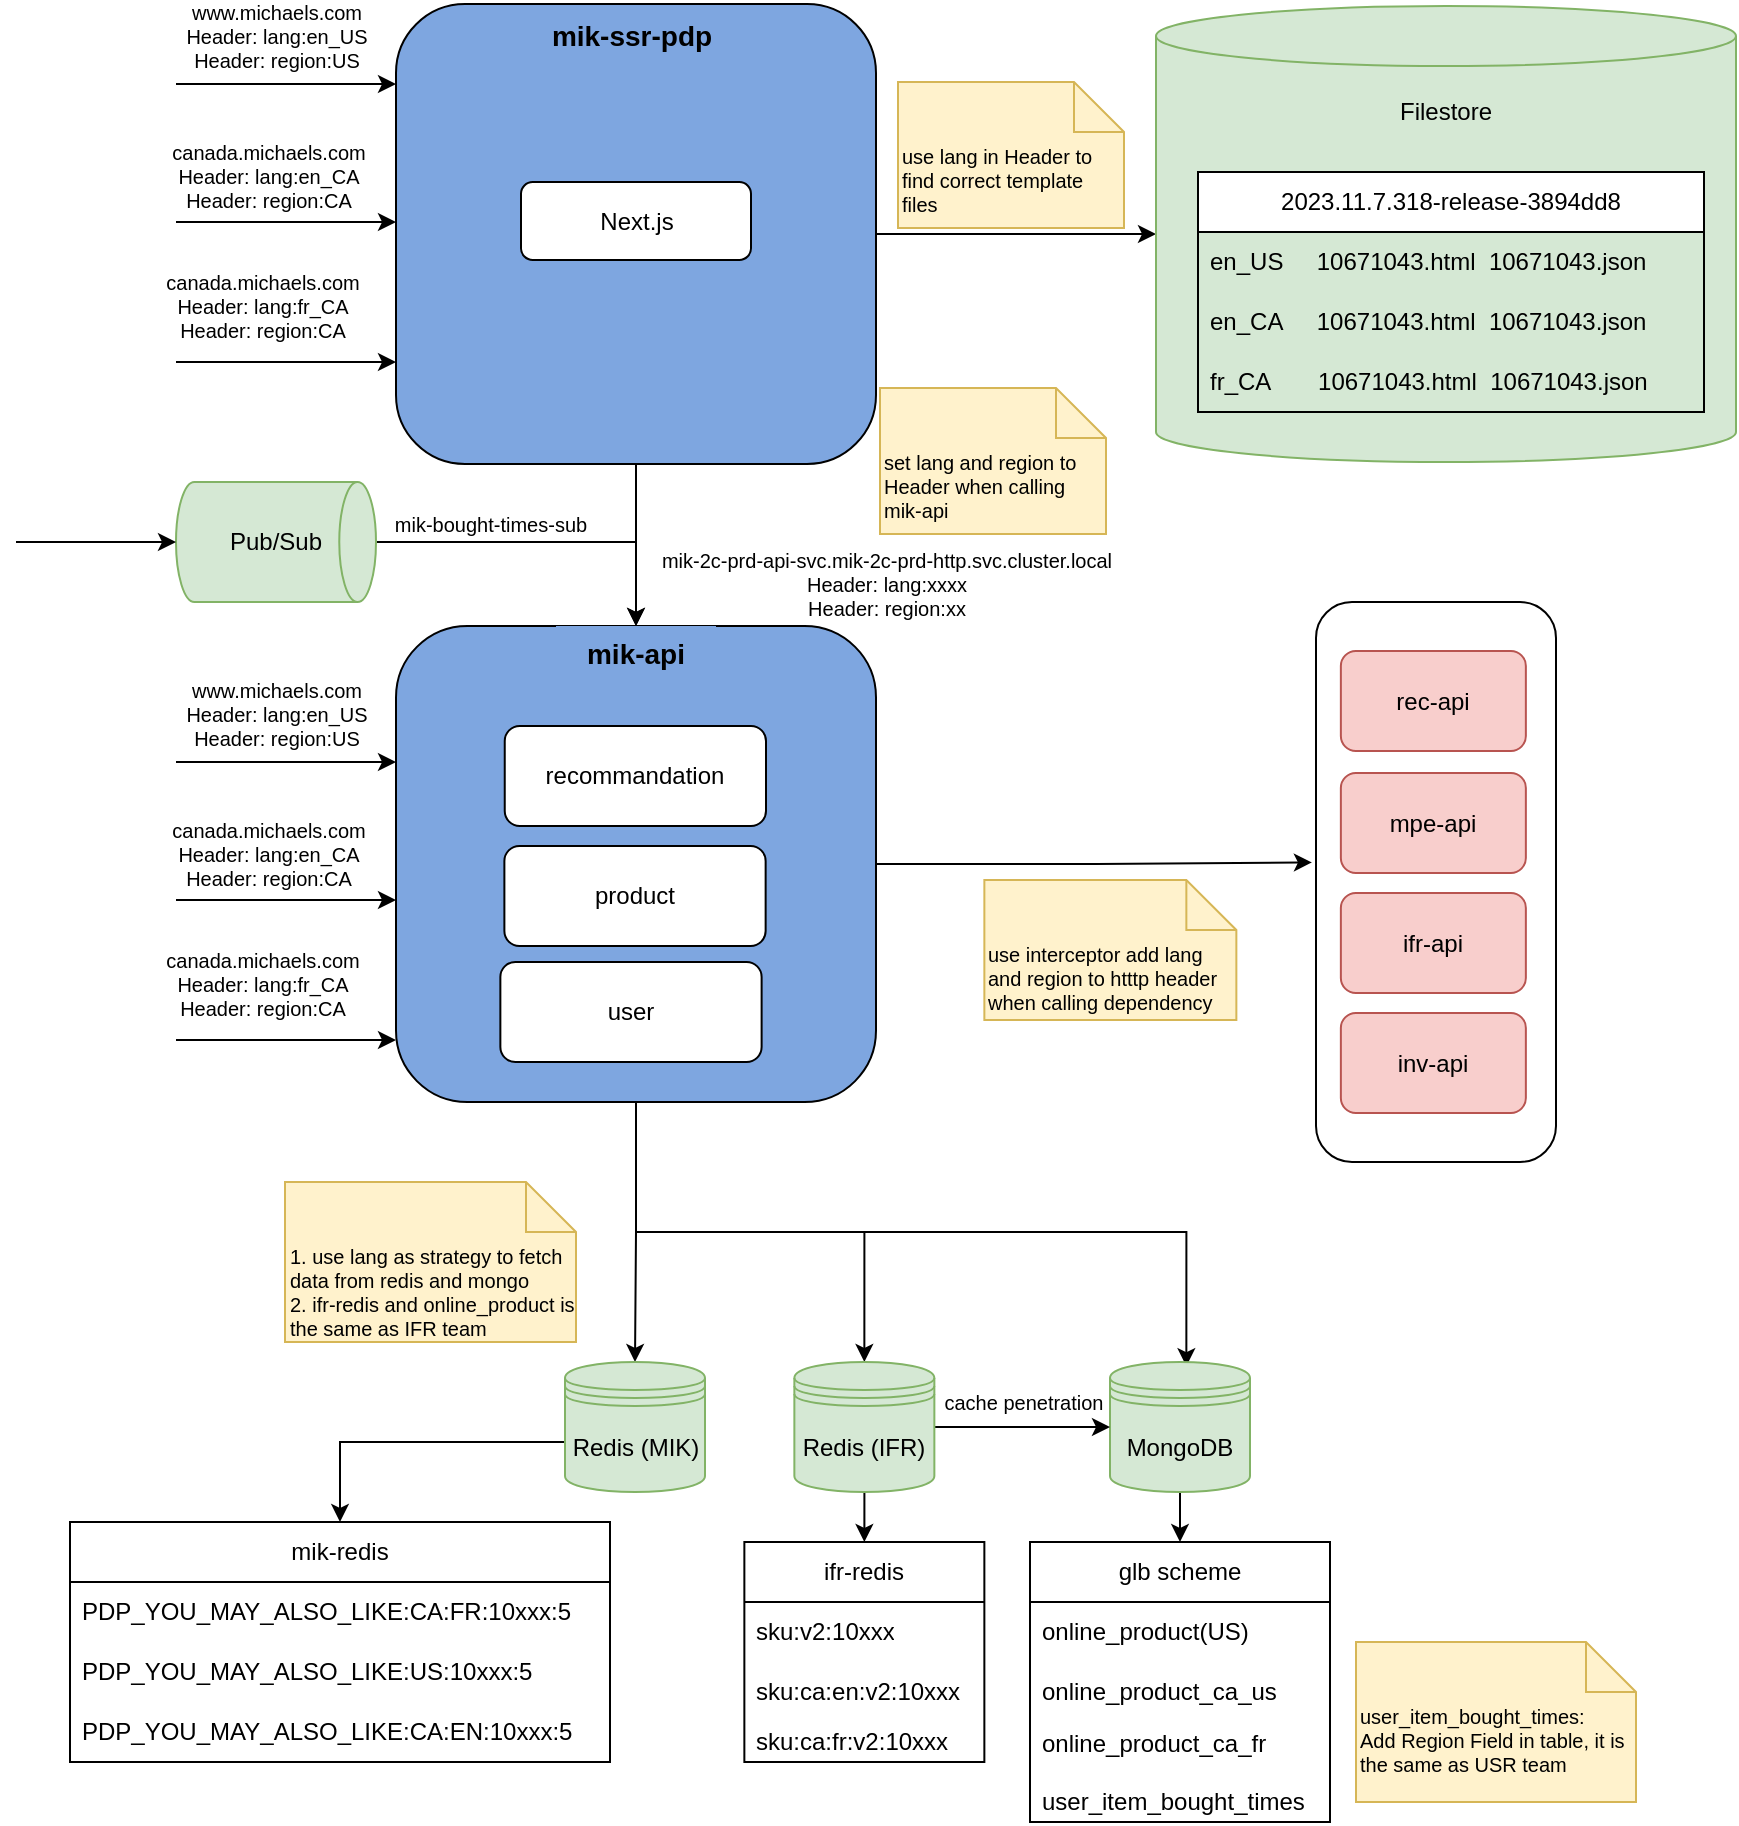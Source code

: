 <mxfile version="22.1.3" type="github">
  <diagram name="Page-1" id="QR13LYVDM_UBqeWPz9cc">
    <mxGraphModel dx="2043" dy="508" grid="1" gridSize="10" guides="1" tooltips="1" connect="1" arrows="1" fold="1" page="1" pageScale="1" pageWidth="827" pageHeight="1169" math="0" shadow="0">
      <root>
        <mxCell id="0" />
        <mxCell id="1" parent="0" />
        <mxCell id="PL2FB5nJ2DbedrhWA2Is-32" value="&lt;h1 style=&quot;text-align: justify;&quot;&gt;&lt;br&gt;&lt;/h1&gt;" style="rounded=1;whiteSpace=wrap;html=1;shadow=0;glass=0;sketch=0;fillStyle=auto;fontSize=10;strokeWidth=1;align=center;" vertex="1" parent="1">
          <mxGeometry x="610" y="310" width="120" height="280" as="geometry" />
        </mxCell>
        <mxCell id="PL2FB5nJ2DbedrhWA2Is-31" style="edgeStyle=orthogonalEdgeStyle;rounded=0;orthogonalLoop=1;jettySize=auto;html=1;entryX=-0.017;entryY=0.465;entryDx=0;entryDy=0;entryPerimeter=0;" edge="1" parent="1" source="q5pfX6Huioxld37214II-1" target="PL2FB5nJ2DbedrhWA2Is-32">
          <mxGeometry relative="1" as="geometry">
            <mxPoint x="540" y="441" as="targetPoint" />
          </mxGeometry>
        </mxCell>
        <mxCell id="PL2FB5nJ2DbedrhWA2Is-35" style="edgeStyle=orthogonalEdgeStyle;rounded=0;orthogonalLoop=1;jettySize=auto;html=1;entryX=0.5;entryY=0;entryDx=0;entryDy=0;" edge="1" parent="1" source="q5pfX6Huioxld37214II-1" target="q5pfX6Huioxld37214II-12">
          <mxGeometry relative="1" as="geometry" />
        </mxCell>
        <mxCell id="PL2FB5nJ2DbedrhWA2Is-37" style="edgeStyle=orthogonalEdgeStyle;rounded=0;orthogonalLoop=1;jettySize=auto;html=1;entryX=0.5;entryY=0;entryDx=0;entryDy=0;" edge="1" parent="1" source="q5pfX6Huioxld37214II-1" target="q5pfX6Huioxld37214II-10">
          <mxGeometry relative="1" as="geometry" />
        </mxCell>
        <mxCell id="PL2FB5nJ2DbedrhWA2Is-52" style="edgeStyle=orthogonalEdgeStyle;rounded=0;orthogonalLoop=1;jettySize=auto;html=1;entryX=0.951;entryY=0.202;entryDx=0;entryDy=0;entryPerimeter=0;" edge="1" parent="1" source="q5pfX6Huioxld37214II-1" target="PL2FB5nJ2DbedrhWA2Is-43">
          <mxGeometry relative="1" as="geometry" />
        </mxCell>
        <mxCell id="q5pfX6Huioxld37214II-1" value="&lt;h1 style=&quot;text-align: justify;&quot;&gt;&lt;br&gt;&lt;/h1&gt;" style="rounded=1;whiteSpace=wrap;html=1;shadow=0;glass=0;sketch=0;fillStyle=auto;fontSize=10;strokeWidth=1;fillColor=#7EA6E0;align=center;" parent="1" vertex="1">
          <mxGeometry x="150" y="322" width="240" height="238" as="geometry" />
        </mxCell>
        <mxCell id="q5pfX6Huioxld37214II-76" style="edgeStyle=orthogonalEdgeStyle;rounded=0;orthogonalLoop=1;jettySize=auto;html=1;entryX=0.5;entryY=0;entryDx=0;entryDy=0;" parent="1" source="q5pfX6Huioxld37214II-2" target="q5pfX6Huioxld37214II-71" edge="1">
          <mxGeometry relative="1" as="geometry" />
        </mxCell>
        <mxCell id="q5pfX6Huioxld37214II-2" value="&lt;font style=&quot;font-size: 12px;&quot;&gt;MongoDB&lt;/font&gt;" style="shape=datastore;whiteSpace=wrap;html=1;fillStyle=auto;fontSize=10;strokeWidth=1;fillColor=#d5e8d4;strokeColor=#82b366;" parent="1" vertex="1">
          <mxGeometry x="507" y="690" width="70" height="65" as="geometry" />
        </mxCell>
        <mxCell id="q5pfX6Huioxld37214II-3" value="&lt;b&gt;&lt;font style=&quot;font-size: 14px;&quot;&gt;mik-api&lt;/font&gt;&lt;/b&gt;" style="rounded=0;whiteSpace=wrap;html=1;shadow=0;glass=0;sketch=0;fillStyle=auto;fontSize=10;strokeWidth=1;fillColor=#7EA6E0;strokeColor=none;" parent="1" vertex="1">
          <mxGeometry x="230" y="322" width="80" height="28" as="geometry" />
        </mxCell>
        <mxCell id="PL2FB5nJ2DbedrhWA2Is-10" style="edgeStyle=orthogonalEdgeStyle;rounded=0;orthogonalLoop=1;jettySize=auto;html=1;" edge="1" parent="1" source="q5pfX6Huioxld37214II-7" target="q5pfX6Huioxld37214II-1">
          <mxGeometry relative="1" as="geometry" />
        </mxCell>
        <mxCell id="PL2FB5nJ2DbedrhWA2Is-16" style="edgeStyle=orthogonalEdgeStyle;rounded=0;orthogonalLoop=1;jettySize=auto;html=1;" edge="1" parent="1" source="q5pfX6Huioxld37214II-7" target="q5pfX6Huioxld37214II-9">
          <mxGeometry relative="1" as="geometry" />
        </mxCell>
        <mxCell id="q5pfX6Huioxld37214II-7" value="&lt;h1 style=&quot;text-align: justify;&quot;&gt;&lt;br&gt;&lt;/h1&gt;" style="rounded=1;whiteSpace=wrap;html=1;shadow=0;glass=0;sketch=0;fillStyle=auto;fontSize=10;strokeWidth=1;fillColor=#7EA6E0;align=center;" parent="1" vertex="1">
          <mxGeometry x="150" y="11" width="240" height="230" as="geometry" />
        </mxCell>
        <mxCell id="q5pfX6Huioxld37214II-8" value="&lt;b style=&quot;&quot;&gt;&lt;font style=&quot;font-size: 14px;&quot;&gt;mik-ssr-pdp&lt;/font&gt;&lt;/b&gt;" style="rounded=0;whiteSpace=wrap;html=1;shadow=0;glass=0;sketch=0;fillStyle=auto;fontSize=10;strokeWidth=1;fillColor=#7EA6E0;strokeColor=none;" parent="1" vertex="1">
          <mxGeometry x="217.5" y="17" width="100" height="20" as="geometry" />
        </mxCell>
        <mxCell id="q5pfX6Huioxld37214II-9" value="&amp;nbsp;" style="shape=cylinder3;whiteSpace=wrap;html=1;boundedLbl=1;backgroundOutline=1;size=15;shadow=0;glass=0;sketch=0;fillStyle=auto;fontSize=12;strokeWidth=1;fillColor=#d5e8d4;strokeColor=#82b366;" parent="1" vertex="1">
          <mxGeometry x="530" y="12" width="290" height="228" as="geometry" />
        </mxCell>
        <mxCell id="q5pfX6Huioxld37214II-81" style="edgeStyle=orthogonalEdgeStyle;rounded=0;orthogonalLoop=1;jettySize=auto;html=1;entryX=0.5;entryY=0;entryDx=0;entryDy=0;" parent="1" source="q5pfX6Huioxld37214II-10" target="q5pfX6Huioxld37214II-77" edge="1">
          <mxGeometry relative="1" as="geometry" />
        </mxCell>
        <mxCell id="PL2FB5nJ2DbedrhWA2Is-42" value="" style="edgeStyle=orthogonalEdgeStyle;rounded=0;orthogonalLoop=1;jettySize=auto;html=1;" edge="1" parent="1" source="q5pfX6Huioxld37214II-10" target="q5pfX6Huioxld37214II-2">
          <mxGeometry relative="1" as="geometry" />
        </mxCell>
        <mxCell id="q5pfX6Huioxld37214II-10" value="&lt;font style=&quot;font-size: 12px;&quot;&gt;Redis (IFR)&lt;/font&gt;" style="shape=datastore;whiteSpace=wrap;html=1;fillStyle=auto;fontSize=10;strokeWidth=1;fillColor=#d5e8d4;strokeColor=#82b366;" parent="1" vertex="1">
          <mxGeometry x="349.18" y="690" width="70" height="65" as="geometry" />
        </mxCell>
        <mxCell id="PL2FB5nJ2DbedrhWA2Is-45" style="edgeStyle=orthogonalEdgeStyle;rounded=0;orthogonalLoop=1;jettySize=auto;html=1;entryX=0.5;entryY=0;entryDx=0;entryDy=0;" edge="1" parent="1" source="q5pfX6Huioxld37214II-11" target="q5pfX6Huioxld37214II-3">
          <mxGeometry relative="1" as="geometry" />
        </mxCell>
        <mxCell id="q5pfX6Huioxld37214II-11" value="&lt;font style=&quot;font-size: 12px;&quot;&gt;Pub/Sub&lt;/font&gt;" style="strokeWidth=1;html=1;shape=mxgraph.flowchart.direct_data;whiteSpace=wrap;fillColor=#d5e8d4;strokeColor=#82b366;" parent="1" vertex="1">
          <mxGeometry x="40" y="250" width="100" height="60" as="geometry" />
        </mxCell>
        <mxCell id="PL2FB5nJ2DbedrhWA2Is-38" style="edgeStyle=orthogonalEdgeStyle;rounded=0;orthogonalLoop=1;jettySize=auto;html=1;entryX=0.5;entryY=0;entryDx=0;entryDy=0;" edge="1" parent="1" source="q5pfX6Huioxld37214II-12" target="q5pfX6Huioxld37214II-83">
          <mxGeometry relative="1" as="geometry">
            <mxPoint x="114.5" y="760" as="targetPoint" />
            <Array as="points">
              <mxPoint x="122.5" y="730" />
            </Array>
          </mxGeometry>
        </mxCell>
        <mxCell id="q5pfX6Huioxld37214II-12" value="&lt;font style=&quot;font-size: 12px;&quot;&gt;Redis (MIK)&lt;/font&gt;" style="shape=datastore;whiteSpace=wrap;html=1;fillStyle=auto;fontSize=10;strokeWidth=1;fillColor=#d5e8d4;strokeColor=#82b366;" parent="1" vertex="1">
          <mxGeometry x="234.5" y="690" width="70" height="65" as="geometry" />
        </mxCell>
        <mxCell id="q5pfX6Huioxld37214II-22" value="product" style="rounded=1;whiteSpace=wrap;html=1;fillStyle=auto;fillColor=#FFFFFF;strokeWidth=1;aspect=fixed;" parent="1" vertex="1">
          <mxGeometry x="204.19" y="432" width="130.63" height="50" as="geometry" />
        </mxCell>
        <mxCell id="q5pfX6Huioxld37214II-23" value="inv-api" style="rounded=1;whiteSpace=wrap;html=1;fillStyle=auto;fillColor=#f8cecc;strokeWidth=1;strokeColor=#b85450;" parent="1" vertex="1">
          <mxGeometry x="622.43" y="515.5" width="92.5" height="50" as="geometry" />
        </mxCell>
        <mxCell id="q5pfX6Huioxld37214II-24" value="ifr-api" style="rounded=1;whiteSpace=wrap;html=1;fillStyle=auto;fillColor=#f8cecc;strokeWidth=1;strokeColor=#b85450;" parent="1" vertex="1">
          <mxGeometry x="622.43" y="455.5" width="92.5" height="50" as="geometry" />
        </mxCell>
        <mxCell id="q5pfX6Huioxld37214II-25" value="rec-api" style="rounded=1;whiteSpace=wrap;html=1;fillStyle=auto;fillColor=#f8cecc;strokeWidth=1;strokeColor=#b85450;" parent="1" vertex="1">
          <mxGeometry x="622.43" y="334.5" width="92.5" height="50" as="geometry" />
        </mxCell>
        <mxCell id="q5pfX6Huioxld37214II-26" value="mpe-api" style="rounded=1;whiteSpace=wrap;html=1;fillStyle=auto;fillColor=#f8cecc;strokeWidth=1;strokeColor=#b85450;" parent="1" vertex="1">
          <mxGeometry x="622.43" y="395.5" width="92.5" height="50" as="geometry" />
        </mxCell>
        <mxCell id="q5pfX6Huioxld37214II-32" value="Next.js" style="rounded=1;whiteSpace=wrap;html=1;fillStyle=auto;fillColor=#FFFFFF;strokeWidth=1;" parent="1" vertex="1">
          <mxGeometry x="212.5" y="100" width="115" height="39" as="geometry" />
        </mxCell>
        <mxCell id="q5pfX6Huioxld37214II-52" value="mik-bought-times-sub" style="edgeLabel;html=1;align=center;verticalAlign=middle;resizable=0;points=[];fontSize=10;" parent="1" connectable="0" vertex="1">
          <mxGeometry x="160" y="260" as="geometry">
            <mxPoint x="37" y="11" as="offset" />
          </mxGeometry>
        </mxCell>
        <mxCell id="q5pfX6Huioxld37214II-63" value="2023.11.7.318-release-3894dd8" style="swimlane;fontStyle=0;childLayout=stackLayout;horizontal=1;startSize=30;horizontalStack=0;resizeParent=1;resizeParentMax=0;resizeLast=0;collapsible=1;marginBottom=0;whiteSpace=wrap;html=1;" parent="1" vertex="1">
          <mxGeometry x="551" y="95" width="253" height="120" as="geometry" />
        </mxCell>
        <mxCell id="q5pfX6Huioxld37214II-64" value="en_US&amp;nbsp;&lt;span style=&quot;&quot;&gt;&lt;span style=&quot;&quot;&gt;&amp;nbsp;&amp;nbsp;&amp;nbsp;&amp;nbsp;&lt;/span&gt;&lt;/span&gt;10671043.html&lt;span style=&quot;&quot;&gt;&lt;span style=&quot;white-space: pre;&quot;&gt;&amp;nbsp;&amp;nbsp;&lt;/span&gt;&lt;/span&gt;10671043.json" style="text;strokeColor=none;fillColor=none;align=left;verticalAlign=middle;spacingLeft=4;spacingRight=4;overflow=hidden;points=[[0,0.5],[1,0.5]];portConstraint=eastwest;rotatable=0;whiteSpace=wrap;html=1;" parent="q5pfX6Huioxld37214II-63" vertex="1">
          <mxGeometry y="30" width="253" height="30" as="geometry" />
        </mxCell>
        <mxCell id="q5pfX6Huioxld37214II-65" value="en_CA&lt;span style=&quot;&quot;&gt;&lt;span style=&quot;white-space: pre;&quot;&gt;&amp;nbsp;&amp;nbsp;&amp;nbsp;&amp;nbsp; &lt;/span&gt;&lt;/span&gt;10671043.html&amp;nbsp; 10671043.json" style="text;strokeColor=none;fillColor=none;align=left;verticalAlign=middle;spacingLeft=4;spacingRight=4;overflow=hidden;points=[[0,0.5],[1,0.5]];portConstraint=eastwest;rotatable=0;whiteSpace=wrap;html=1;" parent="q5pfX6Huioxld37214II-63" vertex="1">
          <mxGeometry y="60" width="253" height="30" as="geometry" />
        </mxCell>
        <mxCell id="q5pfX6Huioxld37214II-66" value="fr_CA&lt;span style=&quot;&quot;&gt;&lt;span style=&quot;white-space: pre;&quot;&gt;&amp;nbsp;&amp;nbsp;&amp;nbsp;&amp;nbsp;   &lt;/span&gt;&lt;/span&gt;10671043.html&amp;nbsp;&amp;nbsp;&lt;span style=&quot;border-color: var(--border-color);&quot;&gt;&lt;/span&gt;10671043.json" style="text;strokeColor=none;fillColor=none;align=left;verticalAlign=middle;spacingLeft=4;spacingRight=4;overflow=hidden;points=[[0,0.5],[1,0.5]];portConstraint=eastwest;rotatable=0;whiteSpace=wrap;html=1;" parent="q5pfX6Huioxld37214II-63" vertex="1">
          <mxGeometry y="90" width="253" height="30" as="geometry" />
        </mxCell>
        <mxCell id="q5pfX6Huioxld37214II-71" value="glb scheme" style="swimlane;fontStyle=0;childLayout=stackLayout;horizontal=1;startSize=30;horizontalStack=0;resizeParent=1;resizeParentMax=0;resizeLast=0;collapsible=1;marginBottom=0;whiteSpace=wrap;html=1;" parent="1" vertex="1">
          <mxGeometry x="467" y="780" width="150" height="140" as="geometry" />
        </mxCell>
        <mxCell id="q5pfX6Huioxld37214II-72" value="online_product(US)" style="text;strokeColor=none;fillColor=none;align=left;verticalAlign=middle;spacingLeft=4;spacingRight=4;overflow=hidden;points=[[0,0.5],[1,0.5]];portConstraint=eastwest;rotatable=0;whiteSpace=wrap;html=1;" parent="q5pfX6Huioxld37214II-71" vertex="1">
          <mxGeometry y="30" width="150" height="30" as="geometry" />
        </mxCell>
        <mxCell id="q5pfX6Huioxld37214II-73" value="online_product_ca_us" style="text;strokeColor=none;fillColor=none;align=left;verticalAlign=middle;spacingLeft=4;spacingRight=4;overflow=hidden;points=[[0,0.5],[1,0.5]];portConstraint=eastwest;rotatable=0;whiteSpace=wrap;html=1;" parent="q5pfX6Huioxld37214II-71" vertex="1">
          <mxGeometry y="60" width="150" height="30" as="geometry" />
        </mxCell>
        <mxCell id="q5pfX6Huioxld37214II-74" value="online_product_ca_fr&lt;br&gt;&lt;br&gt;user_item_bought_times" style="text;strokeColor=none;fillColor=none;align=left;verticalAlign=middle;spacingLeft=4;spacingRight=4;overflow=hidden;points=[[0,0.5],[1,0.5]];portConstraint=eastwest;rotatable=0;whiteSpace=wrap;html=1;" parent="q5pfX6Huioxld37214II-71" vertex="1">
          <mxGeometry y="90" width="150" height="50" as="geometry" />
        </mxCell>
        <mxCell id="q5pfX6Huioxld37214II-77" value="ifr-redis" style="swimlane;fontStyle=0;childLayout=stackLayout;horizontal=1;startSize=30;horizontalStack=0;resizeParent=1;resizeParentMax=0;resizeLast=0;collapsible=1;marginBottom=0;whiteSpace=wrap;html=1;" parent="1" vertex="1">
          <mxGeometry x="324.18" y="780" width="120" height="110" as="geometry" />
        </mxCell>
        <mxCell id="q5pfX6Huioxld37214II-78" value="sku:v2:10xxx" style="text;strokeColor=none;fillColor=none;align=left;verticalAlign=middle;spacingLeft=4;spacingRight=4;overflow=hidden;points=[[0,0.5],[1,0.5]];portConstraint=eastwest;rotatable=0;whiteSpace=wrap;html=1;" parent="q5pfX6Huioxld37214II-77" vertex="1">
          <mxGeometry y="30" width="120" height="30" as="geometry" />
        </mxCell>
        <mxCell id="q5pfX6Huioxld37214II-79" value="sku:ca:en:v2:10xxx" style="text;strokeColor=none;fillColor=none;align=left;verticalAlign=middle;spacingLeft=4;spacingRight=4;overflow=hidden;points=[[0,0.5],[1,0.5]];portConstraint=eastwest;rotatable=0;whiteSpace=wrap;html=1;" parent="q5pfX6Huioxld37214II-77" vertex="1">
          <mxGeometry y="60" width="120" height="30" as="geometry" />
        </mxCell>
        <mxCell id="q5pfX6Huioxld37214II-80" value="sku:ca:fr:v2:10xxx" style="text;strokeColor=none;fillColor=none;align=left;verticalAlign=middle;spacingLeft=4;spacingRight=4;overflow=hidden;points=[[0,0.5],[1,0.5]];portConstraint=eastwest;rotatable=0;whiteSpace=wrap;html=1;" parent="q5pfX6Huioxld37214II-77" vertex="1">
          <mxGeometry y="90" width="120" height="20" as="geometry" />
        </mxCell>
        <mxCell id="q5pfX6Huioxld37214II-83" value="mik-redis" style="swimlane;fontStyle=0;childLayout=stackLayout;horizontal=1;startSize=30;horizontalStack=0;resizeParent=1;resizeParentMax=0;resizeLast=0;collapsible=1;marginBottom=0;whiteSpace=wrap;html=1;" parent="1" vertex="1">
          <mxGeometry x="-13.0" y="770" width="270" height="120" as="geometry" />
        </mxCell>
        <mxCell id="q5pfX6Huioxld37214II-86" value="PDP_YOU_MAY_ALSO_LIKE:CA:FR:10xxx:5" style="text;strokeColor=none;fillColor=none;align=left;verticalAlign=middle;spacingLeft=4;spacingRight=4;overflow=hidden;points=[[0,0.5],[1,0.5]];portConstraint=eastwest;rotatable=0;whiteSpace=wrap;html=1;" parent="q5pfX6Huioxld37214II-83" vertex="1">
          <mxGeometry y="30" width="270" height="30" as="geometry" />
        </mxCell>
        <mxCell id="q5pfX6Huioxld37214II-84" value="PDP_YOU_MAY_ALSO_LIKE:US:10xxx:5" style="text;strokeColor=none;fillColor=none;align=left;verticalAlign=middle;spacingLeft=4;spacingRight=4;overflow=hidden;points=[[0,0.5],[1,0.5]];portConstraint=eastwest;rotatable=0;whiteSpace=wrap;html=1;" parent="q5pfX6Huioxld37214II-83" vertex="1">
          <mxGeometry y="60" width="270" height="30" as="geometry" />
        </mxCell>
        <mxCell id="q5pfX6Huioxld37214II-85" value="PDP_YOU_MAY_ALSO_LIKE:CA:EN:10xxx:5" style="text;strokeColor=none;fillColor=none;align=left;verticalAlign=middle;spacingLeft=4;spacingRight=4;overflow=hidden;points=[[0,0.5],[1,0.5]];portConstraint=eastwest;rotatable=0;whiteSpace=wrap;html=1;" parent="q5pfX6Huioxld37214II-83" vertex="1">
          <mxGeometry y="90" width="270" height="30" as="geometry" />
        </mxCell>
        <mxCell id="PL2FB5nJ2DbedrhWA2Is-4" value="" style="endArrow=classic;html=1;rounded=0;" edge="1" parent="1">
          <mxGeometry width="50" height="50" relative="1" as="geometry">
            <mxPoint x="40" y="51" as="sourcePoint" />
            <mxPoint x="150" y="51" as="targetPoint" />
          </mxGeometry>
        </mxCell>
        <mxCell id="PL2FB5nJ2DbedrhWA2Is-7" value="www.michaels.com&lt;br style=&quot;font-size: 10px;&quot;&gt;Header: lang:en_US&lt;br style=&quot;font-size: 10px;&quot;&gt;Header: region:US" style="edgeLabel;html=1;align=center;verticalAlign=middle;resizable=0;points=[];fontSize=10;" vertex="1" connectable="0" parent="PL2FB5nJ2DbedrhWA2Is-4">
          <mxGeometry x="0.018" y="2" relative="1" as="geometry">
            <mxPoint x="-6" y="-22" as="offset" />
          </mxGeometry>
        </mxCell>
        <mxCell id="PL2FB5nJ2DbedrhWA2Is-5" value="" style="endArrow=classic;html=1;rounded=0;" edge="1" parent="1">
          <mxGeometry width="50" height="50" relative="1" as="geometry">
            <mxPoint x="40" y="120" as="sourcePoint" />
            <mxPoint x="150" y="120" as="targetPoint" />
          </mxGeometry>
        </mxCell>
        <mxCell id="PL2FB5nJ2DbedrhWA2Is-6" value="" style="endArrow=classic;html=1;rounded=0;" edge="1" parent="1">
          <mxGeometry width="50" height="50" relative="1" as="geometry">
            <mxPoint x="40" y="190" as="sourcePoint" />
            <mxPoint x="150" y="190" as="targetPoint" />
          </mxGeometry>
        </mxCell>
        <mxCell id="PL2FB5nJ2DbedrhWA2Is-8" value="canada.michaels.com&lt;br style=&quot;font-size: 10px;&quot;&gt;Header: lang:en_CA&lt;br style=&quot;font-size: 10px;&quot;&gt;Header: region:CA" style="edgeLabel;html=1;align=center;verticalAlign=middle;resizable=0;points=[];fontSize=10;" vertex="1" connectable="0" parent="1">
          <mxGeometry x="90" y="93" as="geometry">
            <mxPoint x="-4" y="4" as="offset" />
          </mxGeometry>
        </mxCell>
        <mxCell id="PL2FB5nJ2DbedrhWA2Is-9" value="canada.michaels.com&lt;br style=&quot;font-size: 10px;&quot;&gt;Header: lang:fr_CA&lt;br style=&quot;font-size: 10px;&quot;&gt;Header: region:CA" style="edgeLabel;html=1;align=center;verticalAlign=middle;resizable=0;points=[];fontSize=10;" vertex="1" connectable="0" parent="1">
          <mxGeometry x="90" y="160" as="geometry">
            <mxPoint x="-7" y="2" as="offset" />
          </mxGeometry>
        </mxCell>
        <mxCell id="PL2FB5nJ2DbedrhWA2Is-11" value="mik-2c-prd-api-svc.mik-2c-prd-http.svc.cluster.local&lt;br style=&quot;font-size: 10px;&quot;&gt;Header: lang:xxxx&lt;br style=&quot;font-size: 10px;&quot;&gt;Header: region:xx" style="edgeLabel;html=1;align=center;verticalAlign=middle;resizable=0;points=[];fontSize=10;" vertex="1" connectable="0" parent="1">
          <mxGeometry x="384.18" y="294" as="geometry">
            <mxPoint x="11" y="7" as="offset" />
          </mxGeometry>
        </mxCell>
        <mxCell id="PL2FB5nJ2DbedrhWA2Is-20" value="Filestore" style="text;html=1;strokeColor=none;fillColor=none;align=center;verticalAlign=middle;whiteSpace=wrap;rounded=0;" vertex="1" parent="1">
          <mxGeometry x="645" y="50" width="60" height="30" as="geometry" />
        </mxCell>
        <mxCell id="PL2FB5nJ2DbedrhWA2Is-22" value="" style="endArrow=classic;html=1;rounded=0;" edge="1" parent="1">
          <mxGeometry width="50" height="50" relative="1" as="geometry">
            <mxPoint x="40" y="390" as="sourcePoint" />
            <mxPoint x="150" y="390" as="targetPoint" />
          </mxGeometry>
        </mxCell>
        <mxCell id="PL2FB5nJ2DbedrhWA2Is-23" value="www.michaels.com&lt;br style=&quot;font-size: 10px;&quot;&gt;Header: lang:en_US&lt;br style=&quot;font-size: 10px;&quot;&gt;Header: region:US" style="edgeLabel;html=1;align=center;verticalAlign=middle;resizable=0;points=[];fontSize=10;" vertex="1" connectable="0" parent="PL2FB5nJ2DbedrhWA2Is-22">
          <mxGeometry x="0.018" y="2" relative="1" as="geometry">
            <mxPoint x="-6" y="-22" as="offset" />
          </mxGeometry>
        </mxCell>
        <mxCell id="PL2FB5nJ2DbedrhWA2Is-24" value="" style="endArrow=classic;html=1;rounded=0;" edge="1" parent="1">
          <mxGeometry width="50" height="50" relative="1" as="geometry">
            <mxPoint x="40" y="459" as="sourcePoint" />
            <mxPoint x="150" y="459" as="targetPoint" />
          </mxGeometry>
        </mxCell>
        <mxCell id="PL2FB5nJ2DbedrhWA2Is-25" value="" style="endArrow=classic;html=1;rounded=0;" edge="1" parent="1">
          <mxGeometry width="50" height="50" relative="1" as="geometry">
            <mxPoint x="40" y="529" as="sourcePoint" />
            <mxPoint x="150" y="529" as="targetPoint" />
          </mxGeometry>
        </mxCell>
        <mxCell id="PL2FB5nJ2DbedrhWA2Is-26" value="canada.michaels.com&lt;br style=&quot;font-size: 10px;&quot;&gt;Header: lang:en_CA&lt;br style=&quot;font-size: 10px;&quot;&gt;Header: region:CA" style="edgeLabel;html=1;align=center;verticalAlign=middle;resizable=0;points=[];fontSize=10;" vertex="1" connectable="0" parent="1">
          <mxGeometry x="90" y="432" as="geometry">
            <mxPoint x="-4" y="4" as="offset" />
          </mxGeometry>
        </mxCell>
        <mxCell id="PL2FB5nJ2DbedrhWA2Is-27" value="canada.michaels.com&lt;br style=&quot;font-size: 10px;&quot;&gt;Header: lang:fr_CA&lt;br style=&quot;font-size: 10px;&quot;&gt;Header: region:CA" style="edgeLabel;html=1;align=center;verticalAlign=middle;resizable=0;points=[];fontSize=10;" vertex="1" connectable="0" parent="1">
          <mxGeometry x="90" y="499" as="geometry">
            <mxPoint x="-7" y="2" as="offset" />
          </mxGeometry>
        </mxCell>
        <mxCell id="PL2FB5nJ2DbedrhWA2Is-29" value="recommandation" style="rounded=1;whiteSpace=wrap;html=1;fillStyle=auto;fillColor=#FFFFFF;strokeWidth=1;aspect=fixed;" vertex="1" parent="1">
          <mxGeometry x="204.37" y="372" width="130.63" height="50" as="geometry" />
        </mxCell>
        <mxCell id="PL2FB5nJ2DbedrhWA2Is-43" value="cache penetration" style="text;html=1;strokeColor=none;fillColor=none;align=center;verticalAlign=middle;whiteSpace=wrap;rounded=0;perimeterSpacing=10;fontSize=10;" vertex="1" parent="1">
          <mxGeometry x="384" y="690" width="160" height="40" as="geometry" />
        </mxCell>
        <mxCell id="PL2FB5nJ2DbedrhWA2Is-51" value="" style="endArrow=classic;html=1;rounded=0;entryX=0;entryY=0.5;entryDx=0;entryDy=0;entryPerimeter=0;" edge="1" parent="1" target="q5pfX6Huioxld37214II-11">
          <mxGeometry width="50" height="50" relative="1" as="geometry">
            <mxPoint x="-30" y="280" as="sourcePoint" />
            <mxPoint x="350" y="320" as="targetPoint" />
            <Array as="points">
              <mxPoint x="-40" y="280" />
            </Array>
          </mxGeometry>
        </mxCell>
        <mxCell id="PL2FB5nJ2DbedrhWA2Is-56" value="&lt;div style=&quot;font-size: 10px;&quot;&gt;user_item_bought_times:&amp;nbsp;&lt;/div&gt;&lt;div style=&quot;font-size: 10px;&quot;&gt;Add Region Field in table, it is the same as USR team&lt;/div&gt;" style="shape=note2;boundedLbl=1;whiteSpace=wrap;html=1;size=25;verticalAlign=top;align=left;fillColor=#fff2cc;strokeColor=#d6b656;fontSize=10;" vertex="1" parent="1">
          <mxGeometry x="630" y="830" width="140" height="80" as="geometry" />
        </mxCell>
        <mxCell id="PL2FB5nJ2DbedrhWA2Is-57" value="&lt;div style=&quot;font-size: 10px;&quot;&gt;1. use lang as strategy to fetch data from redis and mongo&lt;br&gt;&lt;/div&gt;&lt;div style=&quot;font-size: 10px;&quot;&gt;2. ifr-redis and online_product is the same as IFR team&lt;/div&gt;&lt;div style=&quot;font-size: 10px;&quot;&gt;&lt;br&gt;&lt;/div&gt;" style="shape=note2;boundedLbl=1;whiteSpace=wrap;html=1;size=25;verticalAlign=top;align=left;fillColor=#fff2cc;strokeColor=#d6b656;fontSize=10;" vertex="1" parent="1">
          <mxGeometry x="94.5" y="600" width="145.5" height="80" as="geometry" />
        </mxCell>
        <mxCell id="PL2FB5nJ2DbedrhWA2Is-58" value="&lt;div style=&quot;font-size: 10px;&quot;&gt;use interceptor add lang and region to htttp header when calling dependency&amp;nbsp;&lt;br&gt;&lt;/div&gt;" style="shape=note2;boundedLbl=1;whiteSpace=wrap;html=1;size=25;verticalAlign=top;align=left;fillColor=#fff2cc;strokeColor=#d6b656;fontSize=10;" vertex="1" parent="1">
          <mxGeometry x="444.18" y="449" width="126" height="70" as="geometry" />
        </mxCell>
        <mxCell id="PL2FB5nJ2DbedrhWA2Is-59" value="&lt;div style=&quot;font-size: 10px;&quot;&gt;use lang in Header to find correct template files&lt;br&gt;&lt;/div&gt;" style="shape=note2;boundedLbl=1;whiteSpace=wrap;html=1;size=25;verticalAlign=top;align=left;fillColor=#fff2cc;strokeColor=#d6b656;fontSize=10;" vertex="1" parent="1">
          <mxGeometry x="401" y="50" width="113" height="73" as="geometry" />
        </mxCell>
        <mxCell id="PL2FB5nJ2DbedrhWA2Is-60" value="&lt;div style=&quot;font-size: 10px;&quot;&gt;set lang and region to Header when calling mik-api&lt;br&gt;&lt;/div&gt;" style="shape=note2;boundedLbl=1;whiteSpace=wrap;html=1;size=25;verticalAlign=top;align=left;fillColor=#fff2cc;strokeColor=#d6b656;fontSize=10;" vertex="1" parent="1">
          <mxGeometry x="392" y="203" width="113" height="73" as="geometry" />
        </mxCell>
        <mxCell id="PL2FB5nJ2DbedrhWA2Is-61" value="user" style="rounded=1;whiteSpace=wrap;html=1;fillStyle=auto;fillColor=#FFFFFF;strokeWidth=1;aspect=fixed;" vertex="1" parent="1">
          <mxGeometry x="202.18" y="490" width="130.63" height="50" as="geometry" />
        </mxCell>
      </root>
    </mxGraphModel>
  </diagram>
</mxfile>
